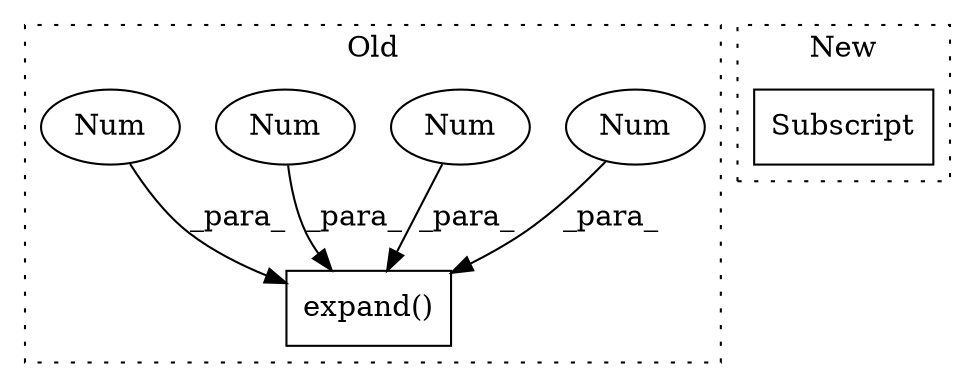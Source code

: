 digraph G {
subgraph cluster0 {
1 [label="expand()" a="75" s="15702,15755" l="22,1" shape="box"];
3 [label="Num" a="76" s="15749" l="2" shape="ellipse"];
4 [label="Num" a="76" s="15753" l="2" shape="ellipse"];
5 [label="Num" a="76" s="15741" l="2" shape="ellipse"];
6 [label="Num" a="76" s="15745" l="2" shape="ellipse"];
label = "Old";
style="dotted";
}
subgraph cluster1 {
2 [label="Subscript" a="63" s="21536,0" l="21,0" shape="box"];
label = "New";
style="dotted";
}
3 -> 1 [label="_para_"];
4 -> 1 [label="_para_"];
5 -> 1 [label="_para_"];
6 -> 1 [label="_para_"];
}